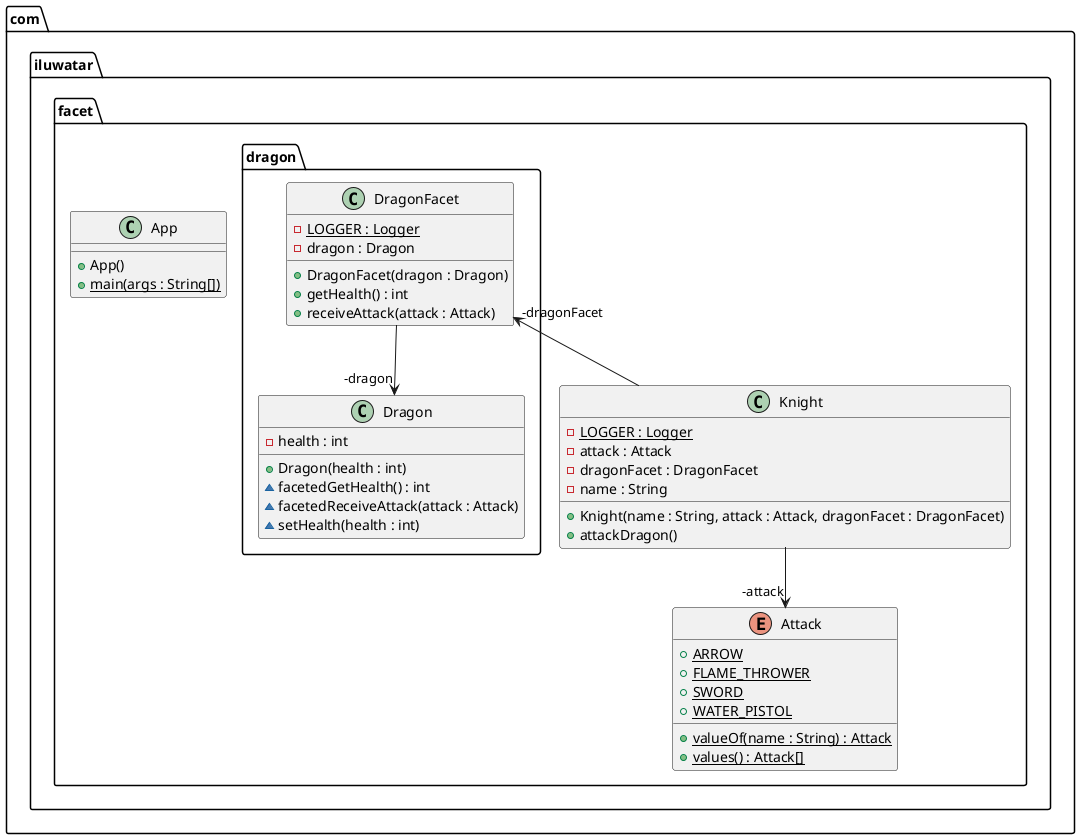@startuml
package com.iluwatar.facet.dragon {
  class Dragon {
    - health : int
    + Dragon(health : int)
    ~ facetedGetHealth() : int
    ~ facetedReceiveAttack(attack : Attack)
    ~ setHealth(health : int)
  }
  class DragonFacet {
    - LOGGER : Logger {static}
    - dragon : Dragon
    + DragonFacet(dragon : Dragon)
    + getHealth() : int
    + receiveAttack(attack : Attack)
  }
}
package com.iluwatar.facet {
  class App {
    + App()
    + main(args : String[]) {static}
  }
  enum Attack {
    + ARROW {static}
    + FLAME_THROWER {static}
    + SWORD {static}
    + WATER_PISTOL {static}
    + valueOf(name : String) : Attack {static}
    + values() : Attack[] {static}
  }
  class Knight {
    - LOGGER : Logger {static}
    - attack : Attack
    - dragonFacet : DragonFacet
    - name : String
    + Knight(name : String, attack : Attack, dragonFacet : DragonFacet)
    + attackDragon()
  }
}
DragonFacet -->  "-dragon" Dragon
Knight -up->  "-dragonFacet" DragonFacet
Knight -->  "-attack" Attack
@enduml